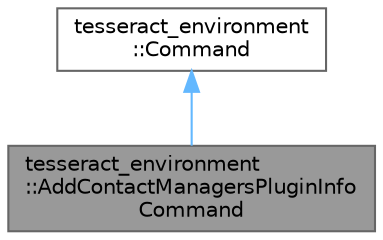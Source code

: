 digraph "tesseract_environment::AddContactManagersPluginInfoCommand"
{
 // LATEX_PDF_SIZE
  bgcolor="transparent";
  edge [fontname=Helvetica,fontsize=10,labelfontname=Helvetica,labelfontsize=10];
  node [fontname=Helvetica,fontsize=10,shape=box,height=0.2,width=0.4];
  Node1 [label="tesseract_environment\l::AddContactManagersPluginInfo\lCommand",height=0.2,width=0.4,color="gray40", fillcolor="grey60", style="filled", fontcolor="black",tooltip=" "];
  Node2 -> Node1 [dir="back",color="steelblue1",style="solid"];
  Node2 [label="tesseract_environment\l::Command",height=0.2,width=0.4,color="gray40", fillcolor="white", style="filled",URL="$d0/d1c/classtesseract__environment_1_1Command.html",tooltip=" "];
}
